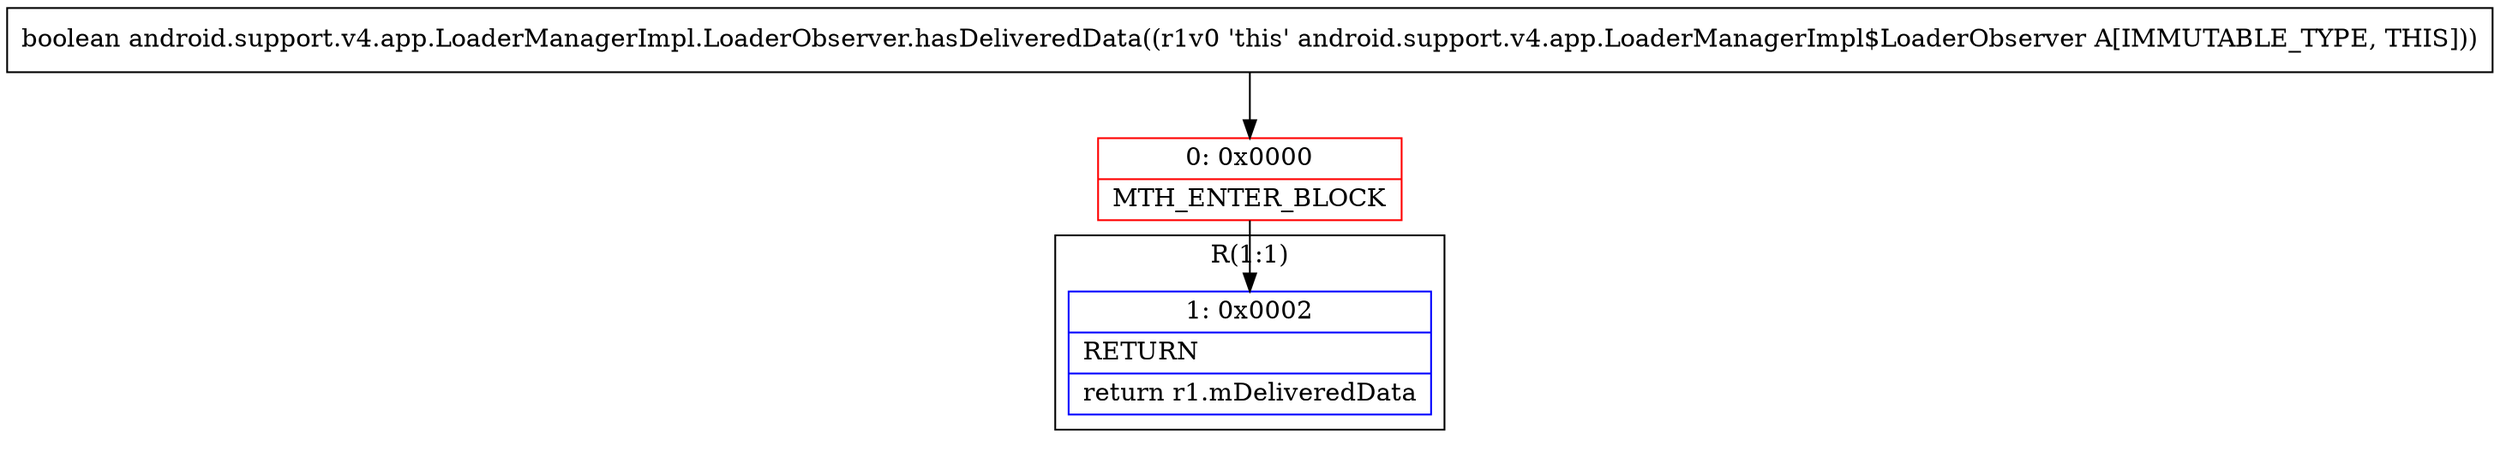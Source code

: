 digraph "CFG forandroid.support.v4.app.LoaderManagerImpl.LoaderObserver.hasDeliveredData()Z" {
subgraph cluster_Region_4678061 {
label = "R(1:1)";
node [shape=record,color=blue];
Node_1 [shape=record,label="{1\:\ 0x0002|RETURN\l|return r1.mDeliveredData\l}"];
}
Node_0 [shape=record,color=red,label="{0\:\ 0x0000|MTH_ENTER_BLOCK\l}"];
MethodNode[shape=record,label="{boolean android.support.v4.app.LoaderManagerImpl.LoaderObserver.hasDeliveredData((r1v0 'this' android.support.v4.app.LoaderManagerImpl$LoaderObserver A[IMMUTABLE_TYPE, THIS])) }"];
MethodNode -> Node_0;
Node_0 -> Node_1;
}

